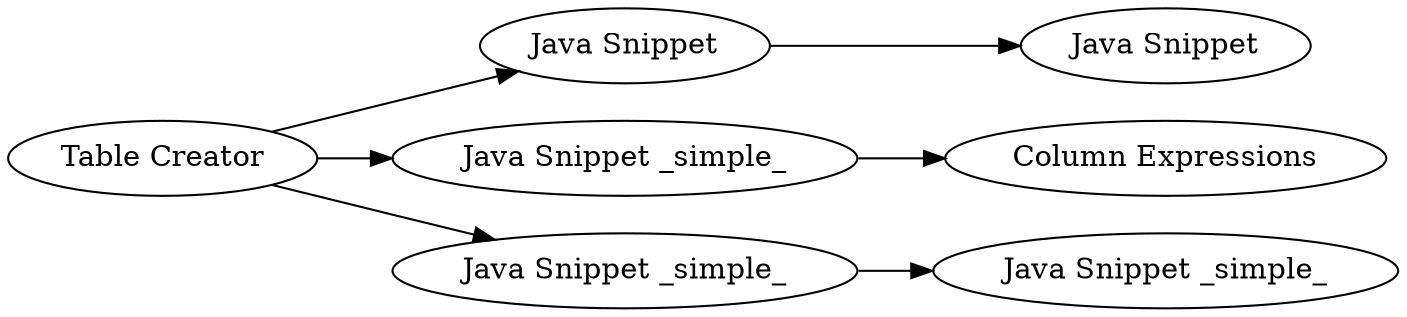 digraph {
	4 -> 5
	8 -> 9
	2 -> 6
	6 -> 7
	2 -> 8
	2 -> 4
	5 [label="Java Snippet"]
	7 [label="Java Snippet _simple_"]
	9 [label="Column Expressions"]
	4 [label="Java Snippet"]
	6 [label="Java Snippet _simple_"]
	8 [label="Java Snippet _simple_"]
	2 [label="Table Creator"]
	rankdir=LR
}
